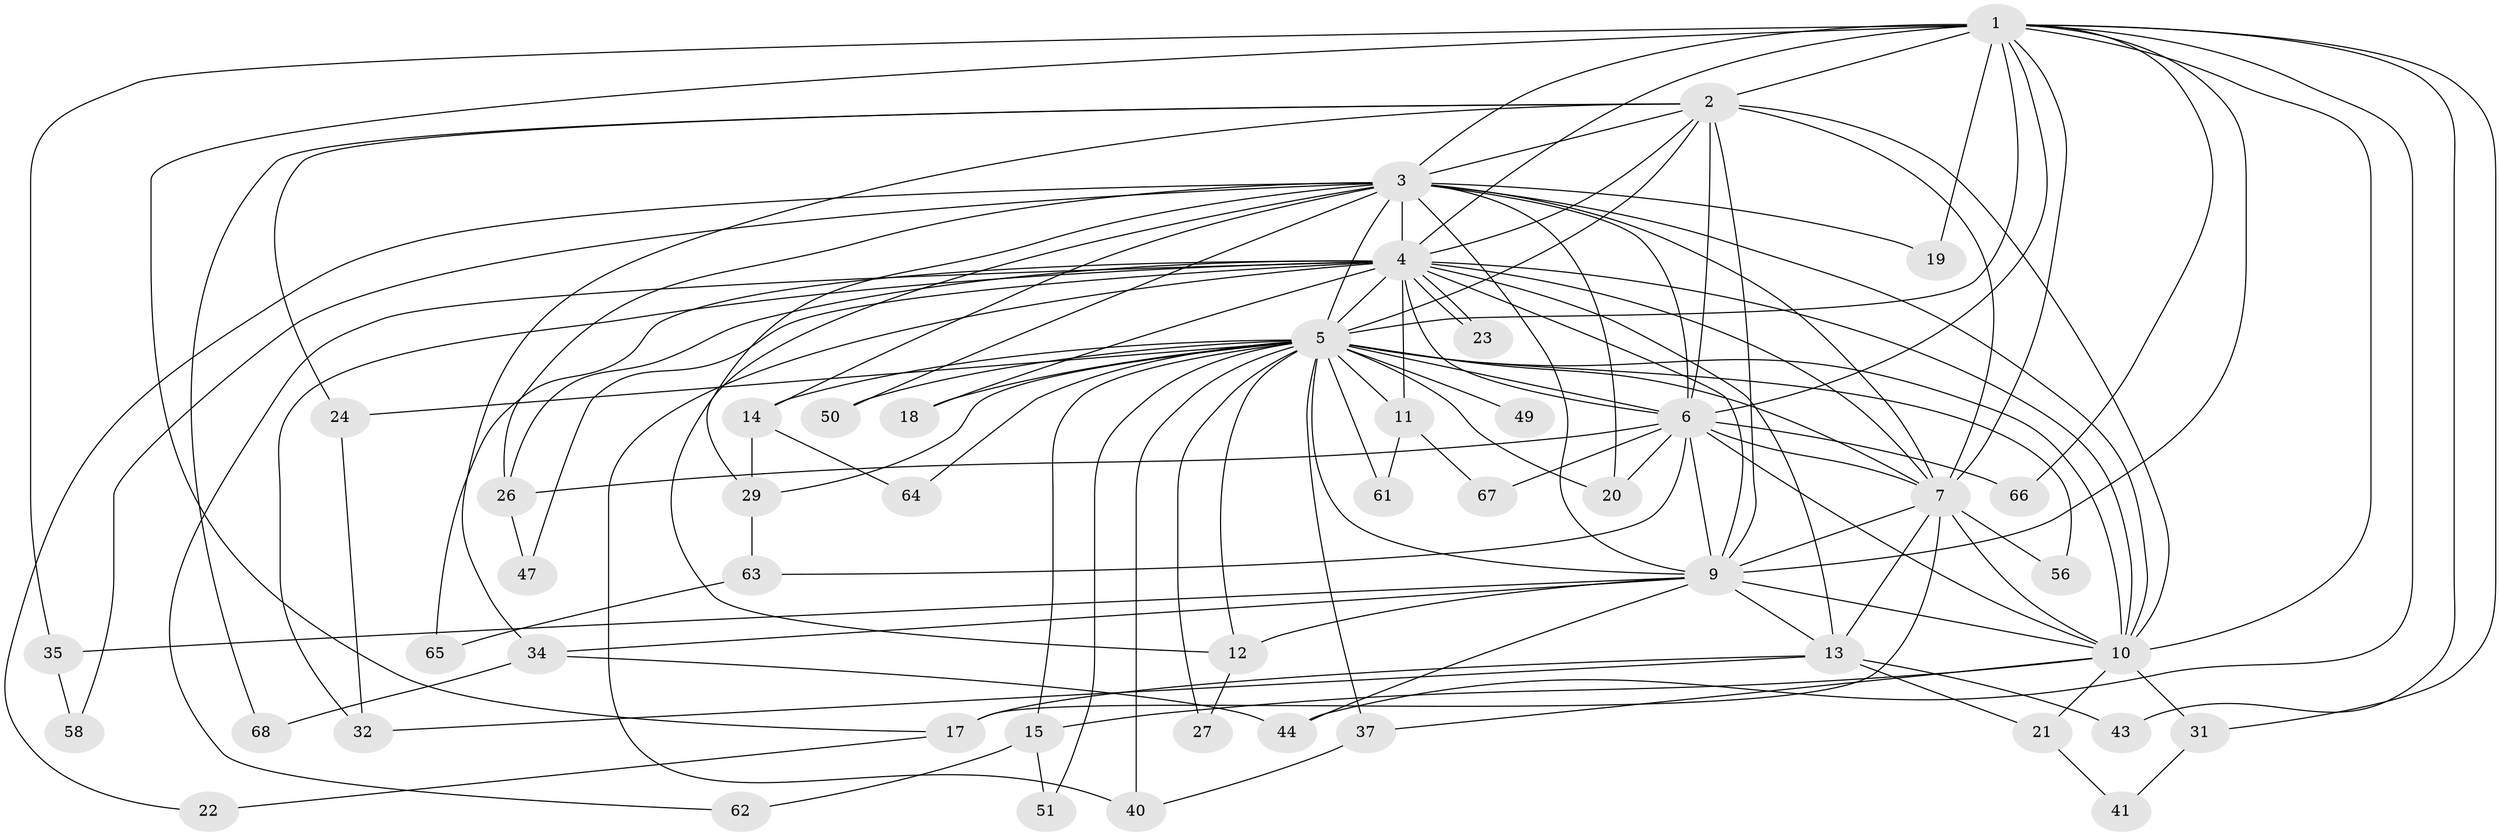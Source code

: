 // original degree distribution, {17: 0.014705882352941176, 14: 0.029411764705882353, 19: 0.014705882352941176, 23: 0.029411764705882353, 15: 0.029411764705882353, 16: 0.014705882352941176, 13: 0.014705882352941176, 5: 0.058823529411764705, 4: 0.058823529411764705, 2: 0.5294117647058824, 3: 0.19117647058823528, 6: 0.014705882352941176}
// Generated by graph-tools (version 1.1) at 2025/11/02/27/25 16:11:05]
// undirected, 48 vertices, 122 edges
graph export_dot {
graph [start="1"]
  node [color=gray90,style=filled];
  1 [super="+53"];
  2 [super="+36"];
  3 [super="+59"];
  4 [super="+48"];
  5 [super="+8"];
  6 [super="+55"];
  7 [super="+25"];
  9 [super="+33"];
  10 [super="+38"];
  11 [super="+30"];
  12 [super="+54"];
  13 [super="+16"];
  14 [super="+39"];
  15;
  17 [super="+45"];
  18;
  19;
  20 [super="+28"];
  21;
  22;
  23;
  24;
  26 [super="+52"];
  27;
  29 [super="+42"];
  31;
  32 [super="+60"];
  34 [super="+46"];
  35;
  37;
  40 [super="+57"];
  41;
  43;
  44;
  47;
  49;
  50;
  51;
  56;
  58;
  61;
  62;
  63;
  64;
  65;
  66;
  67;
  68;
  1 -- 2;
  1 -- 3;
  1 -- 4 [weight=2];
  1 -- 5 [weight=2];
  1 -- 6;
  1 -- 7;
  1 -- 9;
  1 -- 10;
  1 -- 19;
  1 -- 31;
  1 -- 35;
  1 -- 43;
  1 -- 44;
  1 -- 66;
  1 -- 17;
  2 -- 3 [weight=2];
  2 -- 4;
  2 -- 5 [weight=2];
  2 -- 6;
  2 -- 7;
  2 -- 9 [weight=2];
  2 -- 10 [weight=2];
  2 -- 24;
  2 -- 34;
  2 -- 68;
  3 -- 4;
  3 -- 5 [weight=2];
  3 -- 6;
  3 -- 7;
  3 -- 9;
  3 -- 10;
  3 -- 19;
  3 -- 20;
  3 -- 22;
  3 -- 50;
  3 -- 58;
  3 -- 14;
  3 -- 26;
  3 -- 29;
  3 -- 12;
  4 -- 5 [weight=2];
  4 -- 6 [weight=2];
  4 -- 7;
  4 -- 9;
  4 -- 10;
  4 -- 11 [weight=2];
  4 -- 13;
  4 -- 18;
  4 -- 23;
  4 -- 23;
  4 -- 26;
  4 -- 32;
  4 -- 47;
  4 -- 62;
  4 -- 65;
  4 -- 40;
  5 -- 6 [weight=3];
  5 -- 7 [weight=2];
  5 -- 9 [weight=2];
  5 -- 10 [weight=2];
  5 -- 14 [weight=2];
  5 -- 18;
  5 -- 37;
  5 -- 40;
  5 -- 49 [weight=2];
  5 -- 56;
  5 -- 64;
  5 -- 11;
  5 -- 12;
  5 -- 15;
  5 -- 20;
  5 -- 24;
  5 -- 27;
  5 -- 29;
  5 -- 50;
  5 -- 51;
  5 -- 61;
  6 -- 7;
  6 -- 9;
  6 -- 10;
  6 -- 26;
  6 -- 63;
  6 -- 66;
  6 -- 67;
  6 -- 20;
  7 -- 9;
  7 -- 10;
  7 -- 17 [weight=2];
  7 -- 56;
  7 -- 13;
  9 -- 10;
  9 -- 12;
  9 -- 13;
  9 -- 34;
  9 -- 35;
  9 -- 44;
  10 -- 15;
  10 -- 21;
  10 -- 31;
  10 -- 37;
  11 -- 61;
  11 -- 67;
  12 -- 27;
  13 -- 21;
  13 -- 43;
  13 -- 17;
  13 -- 32;
  14 -- 29;
  14 -- 64;
  15 -- 51;
  15 -- 62;
  17 -- 22;
  21 -- 41;
  24 -- 32;
  26 -- 47;
  29 -- 63;
  31 -- 41;
  34 -- 68;
  34 -- 44;
  35 -- 58;
  37 -- 40;
  63 -- 65;
}
